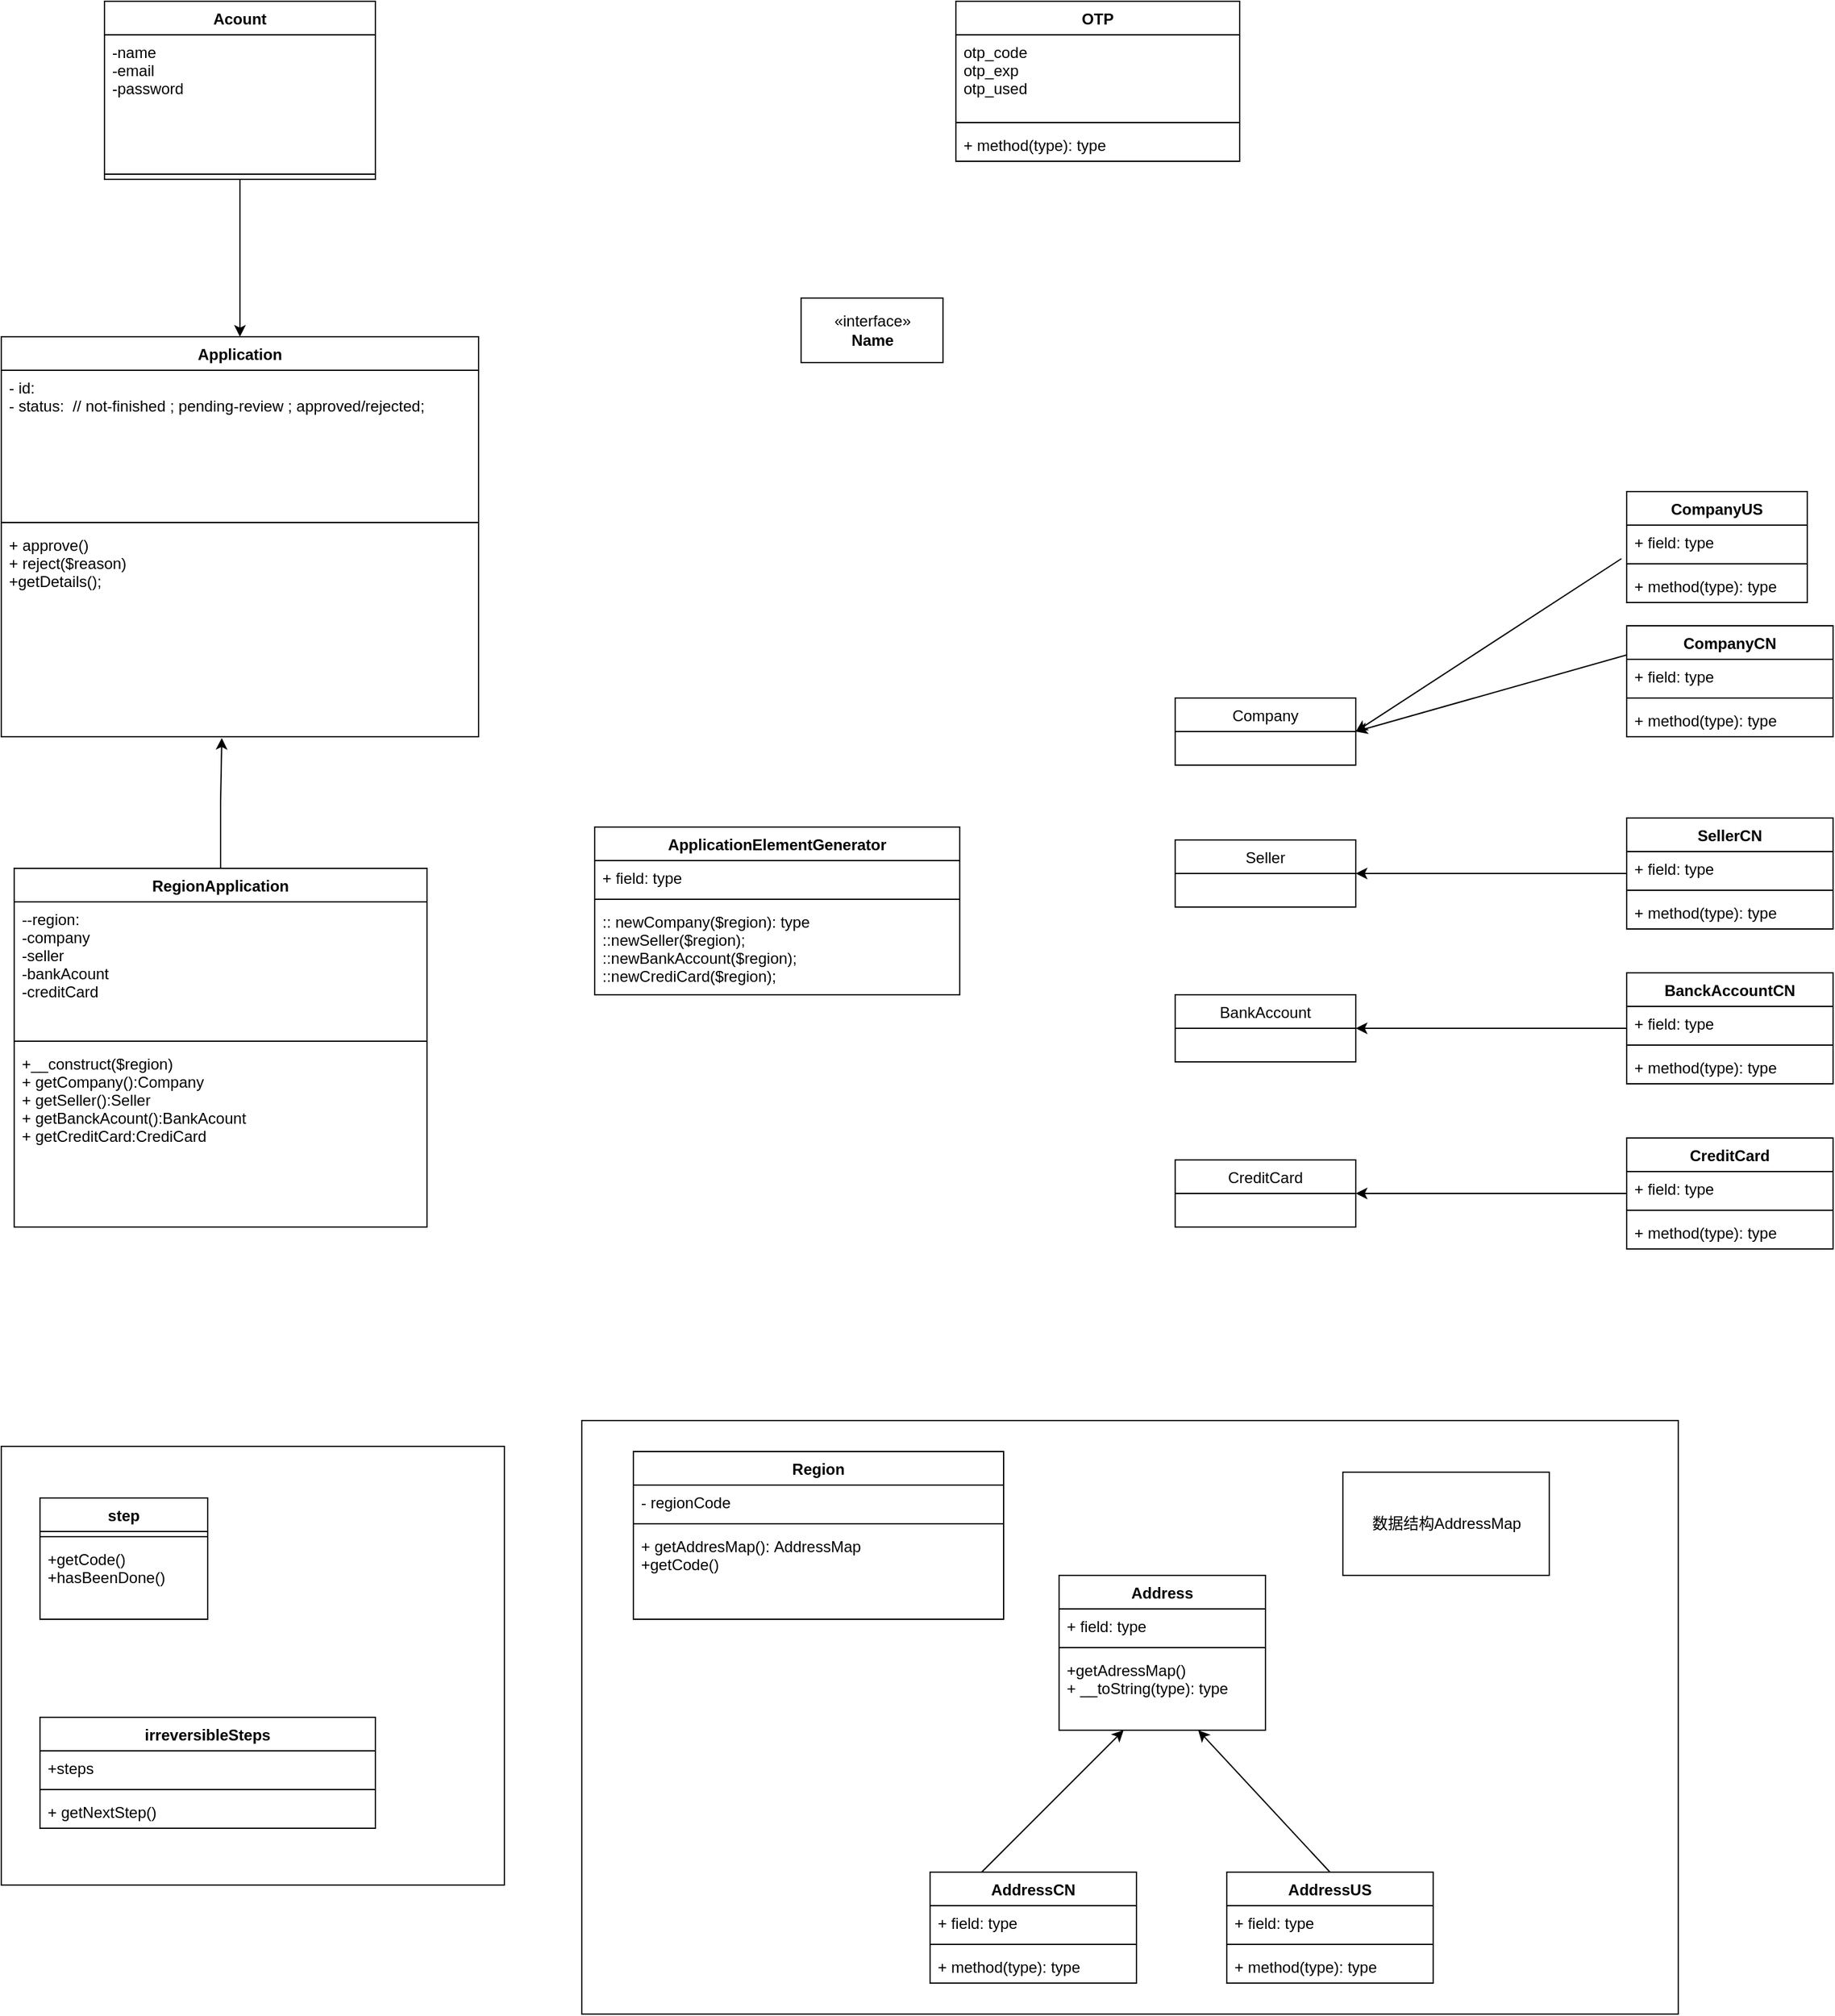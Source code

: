 <mxfile version="15.9.6" type="github">
  <diagram name="Page-1" id="929967ad-93f9-6ef4-fab6-5d389245f69c">
    <mxGraphModel dx="1662" dy="762" grid="1" gridSize="10" guides="1" tooltips="1" connect="1" arrows="1" fold="1" page="1" pageScale="1.5" pageWidth="1169" pageHeight="826" background="none" math="0" shadow="0">
      <root>
        <mxCell id="0" style=";html=1;" />
        <mxCell id="1" style=";html=1;" parent="0" />
        <mxCell id="RgiTJkyCWVDEmCROFvzE-33" value="" style="rounded=0;whiteSpace=wrap;html=1;" vertex="1" parent="1">
          <mxGeometry x="680" y="1760" width="850" height="460" as="geometry" />
        </mxCell>
        <mxCell id="RgiTJkyCWVDEmCROFvzE-29" value="" style="rounded=0;whiteSpace=wrap;html=1;" vertex="1" parent="1">
          <mxGeometry x="230" y="1780" width="390" height="340" as="geometry" />
        </mxCell>
        <mxCell id="RgiTJkyCWVDEmCROFvzE-9" style="rounded=0;orthogonalLoop=1;jettySize=auto;html=1;exitX=0.5;exitY=1;exitDx=0;exitDy=0;" edge="1" parent="1" source="gbUIkiMU0c5neYWDrb54-11" target="gbUIkiMU0c5neYWDrb54-15">
          <mxGeometry relative="1" as="geometry" />
        </mxCell>
        <mxCell id="gbUIkiMU0c5neYWDrb54-11" value="Acount" style="swimlane;fontStyle=1;align=center;verticalAlign=top;childLayout=stackLayout;horizontal=1;startSize=26;horizontalStack=0;resizeParent=1;resizeParentMax=0;resizeLast=0;collapsible=1;marginBottom=0;" parent="1" vertex="1">
          <mxGeometry x="310" y="660" width="210" height="138" as="geometry" />
        </mxCell>
        <mxCell id="gbUIkiMU0c5neYWDrb54-12" value="-name&#xa;-email&#xa;-password&#xa;" style="text;strokeColor=none;fillColor=none;align=left;verticalAlign=top;spacingLeft=4;spacingRight=4;overflow=hidden;rotatable=0;points=[[0,0.5],[1,0.5]];portConstraint=eastwest;" parent="gbUIkiMU0c5neYWDrb54-11" vertex="1">
          <mxGeometry y="26" width="210" height="104" as="geometry" />
        </mxCell>
        <mxCell id="gbUIkiMU0c5neYWDrb54-13" value="" style="line;strokeWidth=1;fillColor=none;align=left;verticalAlign=middle;spacingTop=-1;spacingLeft=3;spacingRight=3;rotatable=0;labelPosition=right;points=[];portConstraint=eastwest;" parent="gbUIkiMU0c5neYWDrb54-11" vertex="1">
          <mxGeometry y="130" width="210" height="8" as="geometry" />
        </mxCell>
        <mxCell id="gbUIkiMU0c5neYWDrb54-15" value="Application" style="swimlane;fontStyle=1;align=center;verticalAlign=top;childLayout=stackLayout;horizontal=1;startSize=26;horizontalStack=0;resizeParent=1;resizeParentMax=0;resizeLast=0;collapsible=1;marginBottom=0;" parent="1" vertex="1">
          <mxGeometry x="230" y="920" width="370" height="310" as="geometry" />
        </mxCell>
        <mxCell id="gbUIkiMU0c5neYWDrb54-16" value="- id:&#xa;- status:  // not-finished ; pending-review ; approved/rejected;" style="text;strokeColor=none;fillColor=none;align=left;verticalAlign=top;spacingLeft=4;spacingRight=4;overflow=hidden;rotatable=0;points=[[0,0.5],[1,0.5]];portConstraint=eastwest;" parent="gbUIkiMU0c5neYWDrb54-15" vertex="1">
          <mxGeometry y="26" width="370" height="114" as="geometry" />
        </mxCell>
        <mxCell id="gbUIkiMU0c5neYWDrb54-17" value="" style="line;strokeWidth=1;fillColor=none;align=left;verticalAlign=middle;spacingTop=-1;spacingLeft=3;spacingRight=3;rotatable=0;labelPosition=right;points=[];portConstraint=eastwest;" parent="gbUIkiMU0c5neYWDrb54-15" vertex="1">
          <mxGeometry y="140" width="370" height="8" as="geometry" />
        </mxCell>
        <mxCell id="gbUIkiMU0c5neYWDrb54-18" value="+ approve()&#xa;+ reject($reason)&#xa;+getDetails();" style="text;strokeColor=none;fillColor=none;align=left;verticalAlign=top;spacingLeft=4;spacingRight=4;overflow=hidden;rotatable=0;points=[[0,0.5],[1,0.5]];portConstraint=eastwest;" parent="gbUIkiMU0c5neYWDrb54-15" vertex="1">
          <mxGeometry y="148" width="370" height="162" as="geometry" />
        </mxCell>
        <mxCell id="gbUIkiMU0c5neYWDrb54-19" value="Region" style="swimlane;fontStyle=1;align=center;verticalAlign=top;childLayout=stackLayout;horizontal=1;startSize=26;horizontalStack=0;resizeParent=1;resizeParentMax=0;resizeLast=0;collapsible=1;marginBottom=0;" parent="1" vertex="1">
          <mxGeometry x="720" y="1784" width="287" height="130" as="geometry" />
        </mxCell>
        <mxCell id="gbUIkiMU0c5neYWDrb54-20" value="- regionCode" style="text;strokeColor=none;fillColor=none;align=left;verticalAlign=top;spacingLeft=4;spacingRight=4;overflow=hidden;rotatable=0;points=[[0,0.5],[1,0.5]];portConstraint=eastwest;" parent="gbUIkiMU0c5neYWDrb54-19" vertex="1">
          <mxGeometry y="26" width="287" height="26" as="geometry" />
        </mxCell>
        <mxCell id="gbUIkiMU0c5neYWDrb54-21" value="" style="line;strokeWidth=1;fillColor=none;align=left;verticalAlign=middle;spacingTop=-1;spacingLeft=3;spacingRight=3;rotatable=0;labelPosition=right;points=[];portConstraint=eastwest;" parent="gbUIkiMU0c5neYWDrb54-19" vertex="1">
          <mxGeometry y="52" width="287" height="8" as="geometry" />
        </mxCell>
        <mxCell id="gbUIkiMU0c5neYWDrb54-22" value="+ getAddresMap(): AddressMap&#xa;+getCode()&#xa;" style="text;strokeColor=none;fillColor=none;align=left;verticalAlign=top;spacingLeft=4;spacingRight=4;overflow=hidden;rotatable=0;points=[[0,0.5],[1,0.5]];portConstraint=eastwest;" parent="gbUIkiMU0c5neYWDrb54-19" vertex="1">
          <mxGeometry y="60" width="287" height="70" as="geometry" />
        </mxCell>
        <mxCell id="gbUIkiMU0c5neYWDrb54-23" value="数据结构AddressMap" style="html=1;" parent="1" vertex="1">
          <mxGeometry x="1270" y="1800" width="160" height="80" as="geometry" />
        </mxCell>
        <mxCell id="gbUIkiMU0c5neYWDrb54-52" style="edgeStyle=orthogonalEdgeStyle;rounded=0;orthogonalLoop=1;jettySize=auto;html=1;exitX=0.5;exitY=0;exitDx=0;exitDy=0;entryX=0.462;entryY=1.006;entryDx=0;entryDy=0;entryPerimeter=0;" parent="1" source="gbUIkiMU0c5neYWDrb54-29" target="gbUIkiMU0c5neYWDrb54-18" edge="1">
          <mxGeometry relative="1" as="geometry" />
        </mxCell>
        <mxCell id="gbUIkiMU0c5neYWDrb54-29" value="RegionApplication" style="swimlane;fontStyle=1;align=center;verticalAlign=top;childLayout=stackLayout;horizontal=1;startSize=26;horizontalStack=0;resizeParent=1;resizeParentMax=0;resizeLast=0;collapsible=1;marginBottom=0;" parent="1" vertex="1">
          <mxGeometry x="240" y="1332" width="320" height="278" as="geometry" />
        </mxCell>
        <mxCell id="gbUIkiMU0c5neYWDrb54-30" value="--region: &#xa;-company&#xa;-seller&#xa;-bankAcount&#xa;-creditCard" style="text;strokeColor=none;fillColor=none;align=left;verticalAlign=top;spacingLeft=4;spacingRight=4;overflow=hidden;rotatable=0;points=[[0,0.5],[1,0.5]];portConstraint=eastwest;" parent="gbUIkiMU0c5neYWDrb54-29" vertex="1">
          <mxGeometry y="26" width="320" height="104" as="geometry" />
        </mxCell>
        <mxCell id="gbUIkiMU0c5neYWDrb54-31" value="" style="line;strokeWidth=1;fillColor=none;align=left;verticalAlign=middle;spacingTop=-1;spacingLeft=3;spacingRight=3;rotatable=0;labelPosition=right;points=[];portConstraint=eastwest;" parent="gbUIkiMU0c5neYWDrb54-29" vertex="1">
          <mxGeometry y="130" width="320" height="8" as="geometry" />
        </mxCell>
        <mxCell id="gbUIkiMU0c5neYWDrb54-32" value="+__construct($region)&#xa;+ getCompany():Company&#xa;+ getSeller():Seller&#xa;+ getBanckAcount():BankAcount&#xa;+ getCreditCard:CrediCard" style="text;strokeColor=none;fillColor=none;align=left;verticalAlign=top;spacingLeft=4;spacingRight=4;overflow=hidden;rotatable=0;points=[[0,0.5],[1,0.5]];portConstraint=eastwest;" parent="gbUIkiMU0c5neYWDrb54-29" vertex="1">
          <mxGeometry y="138" width="320" height="140" as="geometry" />
        </mxCell>
        <mxCell id="gbUIkiMU0c5neYWDrb54-42" value="Seller" style="swimlane;fontStyle=0;childLayout=stackLayout;horizontal=1;startSize=26;fillColor=none;horizontalStack=0;resizeParent=1;resizeParentMax=0;resizeLast=0;collapsible=1;marginBottom=0;" parent="1" vertex="1">
          <mxGeometry x="1140" y="1310" width="140" height="52" as="geometry" />
        </mxCell>
        <mxCell id="gbUIkiMU0c5neYWDrb54-46" value="Company" style="swimlane;fontStyle=0;childLayout=stackLayout;horizontal=1;startSize=26;fillColor=none;horizontalStack=0;resizeParent=1;resizeParentMax=0;resizeLast=0;collapsible=1;marginBottom=0;" parent="1" vertex="1">
          <mxGeometry x="1140" y="1200" width="140" height="52" as="geometry" />
        </mxCell>
        <mxCell id="gbUIkiMU0c5neYWDrb54-50" value="BankAccount" style="swimlane;fontStyle=0;childLayout=stackLayout;horizontal=1;startSize=26;fillColor=none;horizontalStack=0;resizeParent=1;resizeParentMax=0;resizeLast=0;collapsible=1;marginBottom=0;" parent="1" vertex="1">
          <mxGeometry x="1140" y="1430" width="140" height="52" as="geometry" />
        </mxCell>
        <mxCell id="gbUIkiMU0c5neYWDrb54-51" value="CreditCard" style="swimlane;fontStyle=0;childLayout=stackLayout;horizontal=1;startSize=26;fillColor=none;horizontalStack=0;resizeParent=1;resizeParentMax=0;resizeLast=0;collapsible=1;marginBottom=0;" parent="1" vertex="1">
          <mxGeometry x="1140" y="1558" width="140" height="52" as="geometry" />
        </mxCell>
        <mxCell id="gbUIkiMU0c5neYWDrb54-77" style="edgeStyle=none;rounded=0;orthogonalLoop=1;jettySize=auto;html=1;exitX=-0.029;exitY=1;exitDx=0;exitDy=0;exitPerimeter=0;entryX=1;entryY=0.5;entryDx=0;entryDy=0;" parent="1" source="gbUIkiMU0c5neYWDrb54-70" target="gbUIkiMU0c5neYWDrb54-46" edge="1">
          <mxGeometry relative="1" as="geometry">
            <mxPoint x="1280" y="1210" as="targetPoint" />
          </mxGeometry>
        </mxCell>
        <mxCell id="gbUIkiMU0c5neYWDrb54-69" value="CompanyUS" style="swimlane;fontStyle=1;align=center;verticalAlign=top;childLayout=stackLayout;horizontal=1;startSize=26;horizontalStack=0;resizeParent=1;resizeParentMax=0;resizeLast=0;collapsible=1;marginBottom=0;" parent="1" vertex="1">
          <mxGeometry x="1490" y="1040" width="140" height="86" as="geometry" />
        </mxCell>
        <mxCell id="gbUIkiMU0c5neYWDrb54-70" value="+ field: type" style="text;strokeColor=none;fillColor=none;align=left;verticalAlign=top;spacingLeft=4;spacingRight=4;overflow=hidden;rotatable=0;points=[[0,0.5],[1,0.5]];portConstraint=eastwest;" parent="gbUIkiMU0c5neYWDrb54-69" vertex="1">
          <mxGeometry y="26" width="140" height="26" as="geometry" />
        </mxCell>
        <mxCell id="gbUIkiMU0c5neYWDrb54-71" value="" style="line;strokeWidth=1;fillColor=none;align=left;verticalAlign=middle;spacingTop=-1;spacingLeft=3;spacingRight=3;rotatable=0;labelPosition=right;points=[];portConstraint=eastwest;" parent="gbUIkiMU0c5neYWDrb54-69" vertex="1">
          <mxGeometry y="52" width="140" height="8" as="geometry" />
        </mxCell>
        <mxCell id="gbUIkiMU0c5neYWDrb54-72" value="+ method(type): type" style="text;strokeColor=none;fillColor=none;align=left;verticalAlign=top;spacingLeft=4;spacingRight=4;overflow=hidden;rotatable=0;points=[[0,0.5],[1,0.5]];portConstraint=eastwest;" parent="gbUIkiMU0c5neYWDrb54-69" vertex="1">
          <mxGeometry y="60" width="140" height="26" as="geometry" />
        </mxCell>
        <mxCell id="gbUIkiMU0c5neYWDrb54-78" style="edgeStyle=none;rounded=0;orthogonalLoop=1;jettySize=auto;html=1;exitX=0.5;exitY=0;exitDx=0;exitDy=0;entryX=1;entryY=0.5;entryDx=0;entryDy=0;" parent="1" source="gbUIkiMU0c5neYWDrb54-73" edge="1" target="gbUIkiMU0c5neYWDrb54-46">
          <mxGeometry relative="1" as="geometry">
            <mxPoint x="1190" y="1376" as="targetPoint" />
          </mxGeometry>
        </mxCell>
        <mxCell id="gbUIkiMU0c5neYWDrb54-73" value="CompanyCN" style="swimlane;fontStyle=1;align=center;verticalAlign=top;childLayout=stackLayout;horizontal=1;startSize=26;horizontalStack=0;resizeParent=1;resizeParentMax=0;resizeLast=0;collapsible=1;marginBottom=0;" parent="1" vertex="1">
          <mxGeometry x="1490" y="1144" width="160" height="86" as="geometry" />
        </mxCell>
        <mxCell id="gbUIkiMU0c5neYWDrb54-74" value="+ field: type" style="text;strokeColor=none;fillColor=none;align=left;verticalAlign=top;spacingLeft=4;spacingRight=4;overflow=hidden;rotatable=0;points=[[0,0.5],[1,0.5]];portConstraint=eastwest;" parent="gbUIkiMU0c5neYWDrb54-73" vertex="1">
          <mxGeometry y="26" width="160" height="26" as="geometry" />
        </mxCell>
        <mxCell id="gbUIkiMU0c5neYWDrb54-75" value="" style="line;strokeWidth=1;fillColor=none;align=left;verticalAlign=middle;spacingTop=-1;spacingLeft=3;spacingRight=3;rotatable=0;labelPosition=right;points=[];portConstraint=eastwest;" parent="gbUIkiMU0c5neYWDrb54-73" vertex="1">
          <mxGeometry y="52" width="160" height="8" as="geometry" />
        </mxCell>
        <mxCell id="gbUIkiMU0c5neYWDrb54-76" value="+ method(type): type" style="text;strokeColor=none;fillColor=none;align=left;verticalAlign=top;spacingLeft=4;spacingRight=4;overflow=hidden;rotatable=0;points=[[0,0.5],[1,0.5]];portConstraint=eastwest;" parent="gbUIkiMU0c5neYWDrb54-73" vertex="1">
          <mxGeometry y="60" width="160" height="26" as="geometry" />
        </mxCell>
        <mxCell id="gbUIkiMU0c5neYWDrb54-79" value="ApplicationElementGenerator" style="swimlane;fontStyle=1;align=center;verticalAlign=top;childLayout=stackLayout;horizontal=1;startSize=26;horizontalStack=0;resizeParent=1;resizeParentMax=0;resizeLast=0;collapsible=1;marginBottom=0;" parent="1" vertex="1">
          <mxGeometry x="690" y="1300" width="283" height="130" as="geometry" />
        </mxCell>
        <mxCell id="gbUIkiMU0c5neYWDrb54-80" value="+ field: type" style="text;strokeColor=none;fillColor=none;align=left;verticalAlign=top;spacingLeft=4;spacingRight=4;overflow=hidden;rotatable=0;points=[[0,0.5],[1,0.5]];portConstraint=eastwest;" parent="gbUIkiMU0c5neYWDrb54-79" vertex="1">
          <mxGeometry y="26" width="283" height="26" as="geometry" />
        </mxCell>
        <mxCell id="gbUIkiMU0c5neYWDrb54-81" value="" style="line;strokeWidth=1;fillColor=none;align=left;verticalAlign=middle;spacingTop=-1;spacingLeft=3;spacingRight=3;rotatable=0;labelPosition=right;points=[];portConstraint=eastwest;" parent="gbUIkiMU0c5neYWDrb54-79" vertex="1">
          <mxGeometry y="52" width="283" height="8" as="geometry" />
        </mxCell>
        <mxCell id="gbUIkiMU0c5neYWDrb54-82" value=":: newCompany($region): type&#xa;::newSeller($region);&#xa;::newBankAccount($region);&#xa;::newCrediCard($region);" style="text;strokeColor=none;fillColor=none;align=left;verticalAlign=top;spacingLeft=4;spacingRight=4;overflow=hidden;rotatable=0;points=[[0,0.5],[1,0.5]];portConstraint=eastwest;" parent="gbUIkiMU0c5neYWDrb54-79" vertex="1">
          <mxGeometry y="60" width="283" height="70" as="geometry" />
        </mxCell>
        <mxCell id="gbUIkiMU0c5neYWDrb54-83" value="Address" style="swimlane;fontStyle=1;align=center;verticalAlign=top;childLayout=stackLayout;horizontal=1;startSize=26;horizontalStack=0;resizeParent=1;resizeParentMax=0;resizeLast=0;collapsible=1;marginBottom=0;" parent="1" vertex="1">
          <mxGeometry x="1050" y="1880" width="160" height="120" as="geometry" />
        </mxCell>
        <mxCell id="gbUIkiMU0c5neYWDrb54-84" value="+ field: type" style="text;strokeColor=none;fillColor=none;align=left;verticalAlign=top;spacingLeft=4;spacingRight=4;overflow=hidden;rotatable=0;points=[[0,0.5],[1,0.5]];portConstraint=eastwest;" parent="gbUIkiMU0c5neYWDrb54-83" vertex="1">
          <mxGeometry y="26" width="160" height="26" as="geometry" />
        </mxCell>
        <mxCell id="gbUIkiMU0c5neYWDrb54-85" value="" style="line;strokeWidth=1;fillColor=none;align=left;verticalAlign=middle;spacingTop=-1;spacingLeft=3;spacingRight=3;rotatable=0;labelPosition=right;points=[];portConstraint=eastwest;" parent="gbUIkiMU0c5neYWDrb54-83" vertex="1">
          <mxGeometry y="52" width="160" height="8" as="geometry" />
        </mxCell>
        <mxCell id="gbUIkiMU0c5neYWDrb54-86" value="+getAdressMap()&#xa;+ __toString(type): type" style="text;strokeColor=none;fillColor=none;align=left;verticalAlign=top;spacingLeft=4;spacingRight=4;overflow=hidden;rotatable=0;points=[[0,0.5],[1,0.5]];portConstraint=eastwest;" parent="gbUIkiMU0c5neYWDrb54-83" vertex="1">
          <mxGeometry y="60" width="160" height="60" as="geometry" />
        </mxCell>
        <mxCell id="gbUIkiMU0c5neYWDrb54-95" style="edgeStyle=none;rounded=0;orthogonalLoop=1;jettySize=auto;html=1;exitX=0.25;exitY=0;exitDx=0;exitDy=0;" parent="1" source="gbUIkiMU0c5neYWDrb54-87" target="gbUIkiMU0c5neYWDrb54-86" edge="1">
          <mxGeometry relative="1" as="geometry" />
        </mxCell>
        <mxCell id="gbUIkiMU0c5neYWDrb54-87" value="AddressCN" style="swimlane;fontStyle=1;align=center;verticalAlign=top;childLayout=stackLayout;horizontal=1;startSize=26;horizontalStack=0;resizeParent=1;resizeParentMax=0;resizeLast=0;collapsible=1;marginBottom=0;" parent="1" vertex="1">
          <mxGeometry x="950" y="2110" width="160" height="86" as="geometry" />
        </mxCell>
        <mxCell id="gbUIkiMU0c5neYWDrb54-88" value="+ field: type" style="text;strokeColor=none;fillColor=none;align=left;verticalAlign=top;spacingLeft=4;spacingRight=4;overflow=hidden;rotatable=0;points=[[0,0.5],[1,0.5]];portConstraint=eastwest;" parent="gbUIkiMU0c5neYWDrb54-87" vertex="1">
          <mxGeometry y="26" width="160" height="26" as="geometry" />
        </mxCell>
        <mxCell id="gbUIkiMU0c5neYWDrb54-89" value="" style="line;strokeWidth=1;fillColor=none;align=left;verticalAlign=middle;spacingTop=-1;spacingLeft=3;spacingRight=3;rotatable=0;labelPosition=right;points=[];portConstraint=eastwest;" parent="gbUIkiMU0c5neYWDrb54-87" vertex="1">
          <mxGeometry y="52" width="160" height="8" as="geometry" />
        </mxCell>
        <mxCell id="gbUIkiMU0c5neYWDrb54-90" value="+ method(type): type" style="text;strokeColor=none;fillColor=none;align=left;verticalAlign=top;spacingLeft=4;spacingRight=4;overflow=hidden;rotatable=0;points=[[0,0.5],[1,0.5]];portConstraint=eastwest;" parent="gbUIkiMU0c5neYWDrb54-87" vertex="1">
          <mxGeometry y="60" width="160" height="26" as="geometry" />
        </mxCell>
        <mxCell id="gbUIkiMU0c5neYWDrb54-96" style="edgeStyle=none;rounded=0;orthogonalLoop=1;jettySize=auto;html=1;exitX=0.5;exitY=0;exitDx=0;exitDy=0;" parent="1" source="gbUIkiMU0c5neYWDrb54-91" edge="1" target="gbUIkiMU0c5neYWDrb54-86">
          <mxGeometry relative="1" as="geometry">
            <mxPoint x="1410" y="1980" as="targetPoint" />
          </mxGeometry>
        </mxCell>
        <mxCell id="gbUIkiMU0c5neYWDrb54-91" value="AddressUS" style="swimlane;fontStyle=1;align=center;verticalAlign=top;childLayout=stackLayout;horizontal=1;startSize=26;horizontalStack=0;resizeParent=1;resizeParentMax=0;resizeLast=0;collapsible=1;marginBottom=0;" parent="1" vertex="1">
          <mxGeometry x="1180" y="2110" width="160" height="86" as="geometry" />
        </mxCell>
        <mxCell id="gbUIkiMU0c5neYWDrb54-92" value="+ field: type" style="text;strokeColor=none;fillColor=none;align=left;verticalAlign=top;spacingLeft=4;spacingRight=4;overflow=hidden;rotatable=0;points=[[0,0.5],[1,0.5]];portConstraint=eastwest;" parent="gbUIkiMU0c5neYWDrb54-91" vertex="1">
          <mxGeometry y="26" width="160" height="26" as="geometry" />
        </mxCell>
        <mxCell id="gbUIkiMU0c5neYWDrb54-93" value="" style="line;strokeWidth=1;fillColor=none;align=left;verticalAlign=middle;spacingTop=-1;spacingLeft=3;spacingRight=3;rotatable=0;labelPosition=right;points=[];portConstraint=eastwest;" parent="gbUIkiMU0c5neYWDrb54-91" vertex="1">
          <mxGeometry y="52" width="160" height="8" as="geometry" />
        </mxCell>
        <mxCell id="gbUIkiMU0c5neYWDrb54-94" value="+ method(type): type" style="text;strokeColor=none;fillColor=none;align=left;verticalAlign=top;spacingLeft=4;spacingRight=4;overflow=hidden;rotatable=0;points=[[0,0.5],[1,0.5]];portConstraint=eastwest;" parent="gbUIkiMU0c5neYWDrb54-91" vertex="1">
          <mxGeometry y="60" width="160" height="26" as="geometry" />
        </mxCell>
        <mxCell id="gbUIkiMU0c5neYWDrb54-102" style="edgeStyle=none;rounded=0;orthogonalLoop=1;jettySize=auto;html=1;" parent="1" source="gbUIkiMU0c5neYWDrb54-98" target="gbUIkiMU0c5neYWDrb54-42" edge="1">
          <mxGeometry relative="1" as="geometry" />
        </mxCell>
        <mxCell id="gbUIkiMU0c5neYWDrb54-98" value="SellerCN" style="swimlane;fontStyle=1;align=center;verticalAlign=top;childLayout=stackLayout;horizontal=1;startSize=26;horizontalStack=0;resizeParent=1;resizeParentMax=0;resizeLast=0;collapsible=1;marginBottom=0;" parent="1" vertex="1">
          <mxGeometry x="1490" y="1293" width="160" height="86" as="geometry" />
        </mxCell>
        <mxCell id="gbUIkiMU0c5neYWDrb54-99" value="+ field: type" style="text;strokeColor=none;fillColor=none;align=left;verticalAlign=top;spacingLeft=4;spacingRight=4;overflow=hidden;rotatable=0;points=[[0,0.5],[1,0.5]];portConstraint=eastwest;" parent="gbUIkiMU0c5neYWDrb54-98" vertex="1">
          <mxGeometry y="26" width="160" height="26" as="geometry" />
        </mxCell>
        <mxCell id="gbUIkiMU0c5neYWDrb54-100" value="" style="line;strokeWidth=1;fillColor=none;align=left;verticalAlign=middle;spacingTop=-1;spacingLeft=3;spacingRight=3;rotatable=0;labelPosition=right;points=[];portConstraint=eastwest;" parent="gbUIkiMU0c5neYWDrb54-98" vertex="1">
          <mxGeometry y="52" width="160" height="8" as="geometry" />
        </mxCell>
        <mxCell id="gbUIkiMU0c5neYWDrb54-101" value="+ method(type): type" style="text;strokeColor=none;fillColor=none;align=left;verticalAlign=top;spacingLeft=4;spacingRight=4;overflow=hidden;rotatable=0;points=[[0,0.5],[1,0.5]];portConstraint=eastwest;" parent="gbUIkiMU0c5neYWDrb54-98" vertex="1">
          <mxGeometry y="60" width="160" height="26" as="geometry" />
        </mxCell>
        <mxCell id="gbUIkiMU0c5neYWDrb54-107" style="edgeStyle=none;rounded=0;orthogonalLoop=1;jettySize=auto;html=1;" parent="1" source="gbUIkiMU0c5neYWDrb54-103" target="gbUIkiMU0c5neYWDrb54-50" edge="1">
          <mxGeometry relative="1" as="geometry" />
        </mxCell>
        <mxCell id="gbUIkiMU0c5neYWDrb54-103" value="BanckAccountCN" style="swimlane;fontStyle=1;align=center;verticalAlign=top;childLayout=stackLayout;horizontal=1;startSize=26;horizontalStack=0;resizeParent=1;resizeParentMax=0;resizeLast=0;collapsible=1;marginBottom=0;" parent="1" vertex="1">
          <mxGeometry x="1490" y="1413" width="160" height="86" as="geometry" />
        </mxCell>
        <mxCell id="gbUIkiMU0c5neYWDrb54-104" value="+ field: type" style="text;strokeColor=none;fillColor=none;align=left;verticalAlign=top;spacingLeft=4;spacingRight=4;overflow=hidden;rotatable=0;points=[[0,0.5],[1,0.5]];portConstraint=eastwest;" parent="gbUIkiMU0c5neYWDrb54-103" vertex="1">
          <mxGeometry y="26" width="160" height="26" as="geometry" />
        </mxCell>
        <mxCell id="gbUIkiMU0c5neYWDrb54-105" value="" style="line;strokeWidth=1;fillColor=none;align=left;verticalAlign=middle;spacingTop=-1;spacingLeft=3;spacingRight=3;rotatable=0;labelPosition=right;points=[];portConstraint=eastwest;" parent="gbUIkiMU0c5neYWDrb54-103" vertex="1">
          <mxGeometry y="52" width="160" height="8" as="geometry" />
        </mxCell>
        <mxCell id="gbUIkiMU0c5neYWDrb54-106" value="+ method(type): type" style="text;strokeColor=none;fillColor=none;align=left;verticalAlign=top;spacingLeft=4;spacingRight=4;overflow=hidden;rotatable=0;points=[[0,0.5],[1,0.5]];portConstraint=eastwest;" parent="gbUIkiMU0c5neYWDrb54-103" vertex="1">
          <mxGeometry y="60" width="160" height="26" as="geometry" />
        </mxCell>
        <mxCell id="gbUIkiMU0c5neYWDrb54-112" style="edgeStyle=none;rounded=0;orthogonalLoop=1;jettySize=auto;html=1;entryX=1;entryY=0.5;entryDx=0;entryDy=0;" parent="1" source="gbUIkiMU0c5neYWDrb54-108" target="gbUIkiMU0c5neYWDrb54-51" edge="1">
          <mxGeometry relative="1" as="geometry" />
        </mxCell>
        <mxCell id="gbUIkiMU0c5neYWDrb54-108" value="CreditCard" style="swimlane;fontStyle=1;align=center;verticalAlign=top;childLayout=stackLayout;horizontal=1;startSize=26;horizontalStack=0;resizeParent=1;resizeParentMax=0;resizeLast=0;collapsible=1;marginBottom=0;" parent="1" vertex="1">
          <mxGeometry x="1490" y="1541" width="160" height="86" as="geometry" />
        </mxCell>
        <mxCell id="gbUIkiMU0c5neYWDrb54-109" value="+ field: type" style="text;strokeColor=none;fillColor=none;align=left;verticalAlign=top;spacingLeft=4;spacingRight=4;overflow=hidden;rotatable=0;points=[[0,0.5],[1,0.5]];portConstraint=eastwest;" parent="gbUIkiMU0c5neYWDrb54-108" vertex="1">
          <mxGeometry y="26" width="160" height="26" as="geometry" />
        </mxCell>
        <mxCell id="gbUIkiMU0c5neYWDrb54-110" value="" style="line;strokeWidth=1;fillColor=none;align=left;verticalAlign=middle;spacingTop=-1;spacingLeft=3;spacingRight=3;rotatable=0;labelPosition=right;points=[];portConstraint=eastwest;" parent="gbUIkiMU0c5neYWDrb54-108" vertex="1">
          <mxGeometry y="52" width="160" height="8" as="geometry" />
        </mxCell>
        <mxCell id="gbUIkiMU0c5neYWDrb54-111" value="+ method(type): type" style="text;strokeColor=none;fillColor=none;align=left;verticalAlign=top;spacingLeft=4;spacingRight=4;overflow=hidden;rotatable=0;points=[[0,0.5],[1,0.5]];portConstraint=eastwest;" parent="gbUIkiMU0c5neYWDrb54-108" vertex="1">
          <mxGeometry y="60" width="160" height="26" as="geometry" />
        </mxCell>
        <mxCell id="RgiTJkyCWVDEmCROFvzE-1" value="OTP" style="swimlane;fontStyle=1;align=center;verticalAlign=top;childLayout=stackLayout;horizontal=1;startSize=26;horizontalStack=0;resizeParent=1;resizeParentMax=0;resizeLast=0;collapsible=1;marginBottom=0;" vertex="1" parent="1">
          <mxGeometry x="970" y="660" width="220" height="124" as="geometry" />
        </mxCell>
        <mxCell id="RgiTJkyCWVDEmCROFvzE-2" value="otp_code&#xa;otp_exp&#xa;otp_used" style="text;strokeColor=none;fillColor=none;align=left;verticalAlign=top;spacingLeft=4;spacingRight=4;overflow=hidden;rotatable=0;points=[[0,0.5],[1,0.5]];portConstraint=eastwest;" vertex="1" parent="RgiTJkyCWVDEmCROFvzE-1">
          <mxGeometry y="26" width="220" height="64" as="geometry" />
        </mxCell>
        <mxCell id="RgiTJkyCWVDEmCROFvzE-3" value="" style="line;strokeWidth=1;fillColor=none;align=left;verticalAlign=middle;spacingTop=-1;spacingLeft=3;spacingRight=3;rotatable=0;labelPosition=right;points=[];portConstraint=eastwest;" vertex="1" parent="RgiTJkyCWVDEmCROFvzE-1">
          <mxGeometry y="90" width="220" height="8" as="geometry" />
        </mxCell>
        <mxCell id="RgiTJkyCWVDEmCROFvzE-4" value="+ method(type): type" style="text;strokeColor=none;fillColor=none;align=left;verticalAlign=top;spacingLeft=4;spacingRight=4;overflow=hidden;rotatable=0;points=[[0,0.5],[1,0.5]];portConstraint=eastwest;" vertex="1" parent="RgiTJkyCWVDEmCROFvzE-1">
          <mxGeometry y="98" width="220" height="26" as="geometry" />
        </mxCell>
        <mxCell id="RgiTJkyCWVDEmCROFvzE-21" value="step" style="swimlane;fontStyle=1;align=center;verticalAlign=top;childLayout=stackLayout;horizontal=1;startSize=26;horizontalStack=0;resizeParent=1;resizeParentMax=0;resizeLast=0;collapsible=1;marginBottom=0;" vertex="1" parent="1">
          <mxGeometry x="260" y="1820" width="130" height="94" as="geometry" />
        </mxCell>
        <mxCell id="RgiTJkyCWVDEmCROFvzE-23" value="" style="line;strokeWidth=1;fillColor=none;align=left;verticalAlign=middle;spacingTop=-1;spacingLeft=3;spacingRight=3;rotatable=0;labelPosition=right;points=[];portConstraint=eastwest;" vertex="1" parent="RgiTJkyCWVDEmCROFvzE-21">
          <mxGeometry y="26" width="130" height="8" as="geometry" />
        </mxCell>
        <mxCell id="RgiTJkyCWVDEmCROFvzE-24" value="+getCode()&#xa;+hasBeenDone()" style="text;strokeColor=none;fillColor=none;align=left;verticalAlign=top;spacingLeft=4;spacingRight=4;overflow=hidden;rotatable=0;points=[[0,0.5],[1,0.5]];portConstraint=eastwest;" vertex="1" parent="RgiTJkyCWVDEmCROFvzE-21">
          <mxGeometry y="34" width="130" height="60" as="geometry" />
        </mxCell>
        <mxCell id="RgiTJkyCWVDEmCROFvzE-25" value="irreversibleSteps" style="swimlane;fontStyle=1;align=center;verticalAlign=top;childLayout=stackLayout;horizontal=1;startSize=26;horizontalStack=0;resizeParent=1;resizeParentMax=0;resizeLast=0;collapsible=1;marginBottom=0;" vertex="1" parent="1">
          <mxGeometry x="260" y="1990" width="260" height="86" as="geometry" />
        </mxCell>
        <mxCell id="RgiTJkyCWVDEmCROFvzE-26" value="+steps" style="text;strokeColor=none;fillColor=none;align=left;verticalAlign=top;spacingLeft=4;spacingRight=4;overflow=hidden;rotatable=0;points=[[0,0.5],[1,0.5]];portConstraint=eastwest;" vertex="1" parent="RgiTJkyCWVDEmCROFvzE-25">
          <mxGeometry y="26" width="260" height="26" as="geometry" />
        </mxCell>
        <mxCell id="RgiTJkyCWVDEmCROFvzE-27" value="" style="line;strokeWidth=1;fillColor=none;align=left;verticalAlign=middle;spacingTop=-1;spacingLeft=3;spacingRight=3;rotatable=0;labelPosition=right;points=[];portConstraint=eastwest;" vertex="1" parent="RgiTJkyCWVDEmCROFvzE-25">
          <mxGeometry y="52" width="260" height="8" as="geometry" />
        </mxCell>
        <mxCell id="RgiTJkyCWVDEmCROFvzE-28" value="+ getNextStep()" style="text;strokeColor=none;fillColor=none;align=left;verticalAlign=top;spacingLeft=4;spacingRight=4;overflow=hidden;rotatable=0;points=[[0,0.5],[1,0.5]];portConstraint=eastwest;" vertex="1" parent="RgiTJkyCWVDEmCROFvzE-25">
          <mxGeometry y="60" width="260" height="26" as="geometry" />
        </mxCell>
        <mxCell id="RgiTJkyCWVDEmCROFvzE-32" value="&amp;laquo;interface&amp;raquo;&lt;br&gt;&lt;b&gt;Name&lt;/b&gt;" style="html=1;" vertex="1" parent="1">
          <mxGeometry x="850" y="890" width="110" height="50" as="geometry" />
        </mxCell>
      </root>
    </mxGraphModel>
  </diagram>
</mxfile>
